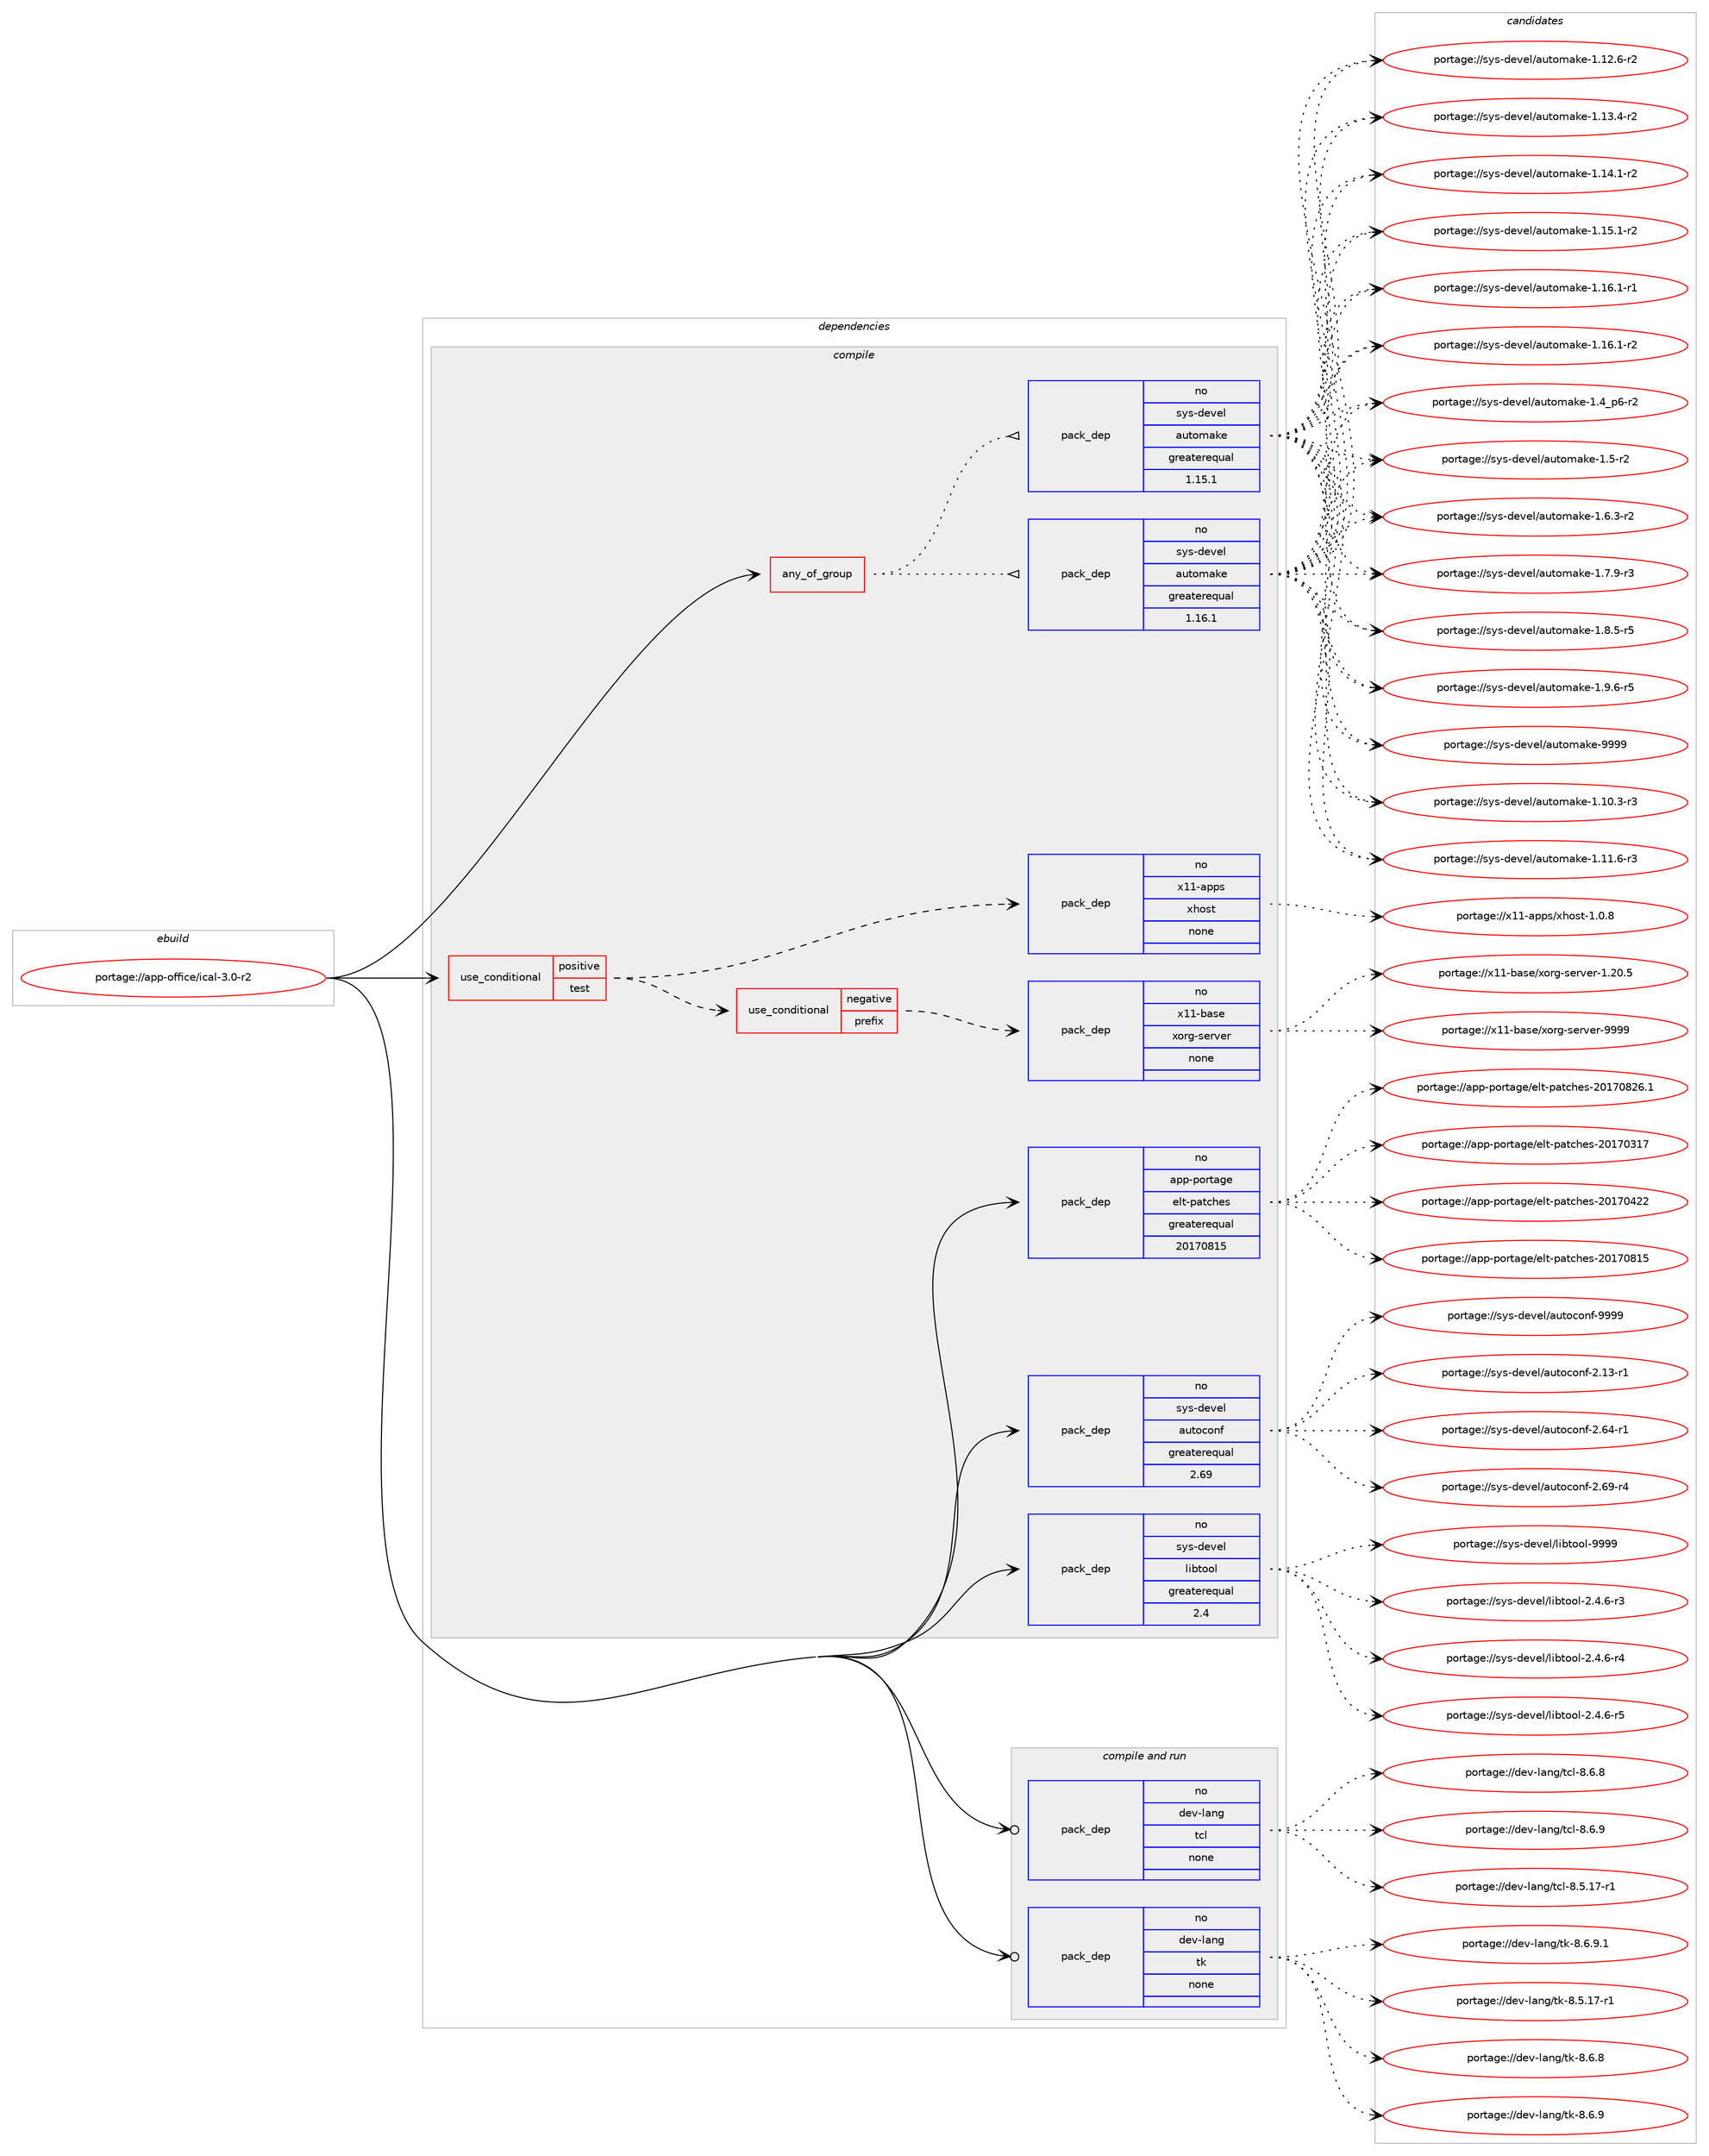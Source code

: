 digraph prolog {

# *************
# Graph options
# *************

newrank=true;
concentrate=true;
compound=true;
graph [rankdir=LR,fontname=Helvetica,fontsize=10,ranksep=1.5];#, ranksep=2.5, nodesep=0.2];
edge  [arrowhead=vee];
node  [fontname=Helvetica,fontsize=10];

# **********
# The ebuild
# **********

subgraph cluster_leftcol {
color=gray;
rank=same;
label=<<i>ebuild</i>>;
id [label="portage://app-office/ical-3.0-r2", color=red, width=4, href="../app-office/ical-3.0-r2.svg"];
}

# ****************
# The dependencies
# ****************

subgraph cluster_midcol {
color=gray;
label=<<i>dependencies</i>>;
subgraph cluster_compile {
fillcolor="#eeeeee";
style=filled;
label=<<i>compile</i>>;
subgraph any616 {
dependency38155 [label=<<TABLE BORDER="0" CELLBORDER="1" CELLSPACING="0" CELLPADDING="4"><TR><TD CELLPADDING="10">any_of_group</TD></TR></TABLE>>, shape=none, color=red];subgraph pack28024 {
dependency38156 [label=<<TABLE BORDER="0" CELLBORDER="1" CELLSPACING="0" CELLPADDING="4" WIDTH="220"><TR><TD ROWSPAN="6" CELLPADDING="30">pack_dep</TD></TR><TR><TD WIDTH="110">no</TD></TR><TR><TD>sys-devel</TD></TR><TR><TD>automake</TD></TR><TR><TD>greaterequal</TD></TR><TR><TD>1.16.1</TD></TR></TABLE>>, shape=none, color=blue];
}
dependency38155:e -> dependency38156:w [weight=20,style="dotted",arrowhead="oinv"];
subgraph pack28025 {
dependency38157 [label=<<TABLE BORDER="0" CELLBORDER="1" CELLSPACING="0" CELLPADDING="4" WIDTH="220"><TR><TD ROWSPAN="6" CELLPADDING="30">pack_dep</TD></TR><TR><TD WIDTH="110">no</TD></TR><TR><TD>sys-devel</TD></TR><TR><TD>automake</TD></TR><TR><TD>greaterequal</TD></TR><TR><TD>1.15.1</TD></TR></TABLE>>, shape=none, color=blue];
}
dependency38155:e -> dependency38157:w [weight=20,style="dotted",arrowhead="oinv"];
}
id:e -> dependency38155:w [weight=20,style="solid",arrowhead="vee"];
subgraph cond9499 {
dependency38158 [label=<<TABLE BORDER="0" CELLBORDER="1" CELLSPACING="0" CELLPADDING="4"><TR><TD ROWSPAN="3" CELLPADDING="10">use_conditional</TD></TR><TR><TD>positive</TD></TR><TR><TD>test</TD></TR></TABLE>>, shape=none, color=red];
subgraph cond9500 {
dependency38159 [label=<<TABLE BORDER="0" CELLBORDER="1" CELLSPACING="0" CELLPADDING="4"><TR><TD ROWSPAN="3" CELLPADDING="10">use_conditional</TD></TR><TR><TD>negative</TD></TR><TR><TD>prefix</TD></TR></TABLE>>, shape=none, color=red];
subgraph pack28026 {
dependency38160 [label=<<TABLE BORDER="0" CELLBORDER="1" CELLSPACING="0" CELLPADDING="4" WIDTH="220"><TR><TD ROWSPAN="6" CELLPADDING="30">pack_dep</TD></TR><TR><TD WIDTH="110">no</TD></TR><TR><TD>x11-base</TD></TR><TR><TD>xorg-server</TD></TR><TR><TD>none</TD></TR><TR><TD></TD></TR></TABLE>>, shape=none, color=blue];
}
dependency38159:e -> dependency38160:w [weight=20,style="dashed",arrowhead="vee"];
}
dependency38158:e -> dependency38159:w [weight=20,style="dashed",arrowhead="vee"];
subgraph pack28027 {
dependency38161 [label=<<TABLE BORDER="0" CELLBORDER="1" CELLSPACING="0" CELLPADDING="4" WIDTH="220"><TR><TD ROWSPAN="6" CELLPADDING="30">pack_dep</TD></TR><TR><TD WIDTH="110">no</TD></TR><TR><TD>x11-apps</TD></TR><TR><TD>xhost</TD></TR><TR><TD>none</TD></TR><TR><TD></TD></TR></TABLE>>, shape=none, color=blue];
}
dependency38158:e -> dependency38161:w [weight=20,style="dashed",arrowhead="vee"];
}
id:e -> dependency38158:w [weight=20,style="solid",arrowhead="vee"];
subgraph pack28028 {
dependency38162 [label=<<TABLE BORDER="0" CELLBORDER="1" CELLSPACING="0" CELLPADDING="4" WIDTH="220"><TR><TD ROWSPAN="6" CELLPADDING="30">pack_dep</TD></TR><TR><TD WIDTH="110">no</TD></TR><TR><TD>app-portage</TD></TR><TR><TD>elt-patches</TD></TR><TR><TD>greaterequal</TD></TR><TR><TD>20170815</TD></TR></TABLE>>, shape=none, color=blue];
}
id:e -> dependency38162:w [weight=20,style="solid",arrowhead="vee"];
subgraph pack28029 {
dependency38163 [label=<<TABLE BORDER="0" CELLBORDER="1" CELLSPACING="0" CELLPADDING="4" WIDTH="220"><TR><TD ROWSPAN="6" CELLPADDING="30">pack_dep</TD></TR><TR><TD WIDTH="110">no</TD></TR><TR><TD>sys-devel</TD></TR><TR><TD>autoconf</TD></TR><TR><TD>greaterequal</TD></TR><TR><TD>2.69</TD></TR></TABLE>>, shape=none, color=blue];
}
id:e -> dependency38163:w [weight=20,style="solid",arrowhead="vee"];
subgraph pack28030 {
dependency38164 [label=<<TABLE BORDER="0" CELLBORDER="1" CELLSPACING="0" CELLPADDING="4" WIDTH="220"><TR><TD ROWSPAN="6" CELLPADDING="30">pack_dep</TD></TR><TR><TD WIDTH="110">no</TD></TR><TR><TD>sys-devel</TD></TR><TR><TD>libtool</TD></TR><TR><TD>greaterequal</TD></TR><TR><TD>2.4</TD></TR></TABLE>>, shape=none, color=blue];
}
id:e -> dependency38164:w [weight=20,style="solid",arrowhead="vee"];
}
subgraph cluster_compileandrun {
fillcolor="#eeeeee";
style=filled;
label=<<i>compile and run</i>>;
subgraph pack28031 {
dependency38165 [label=<<TABLE BORDER="0" CELLBORDER="1" CELLSPACING="0" CELLPADDING="4" WIDTH="220"><TR><TD ROWSPAN="6" CELLPADDING="30">pack_dep</TD></TR><TR><TD WIDTH="110">no</TD></TR><TR><TD>dev-lang</TD></TR><TR><TD>tcl</TD></TR><TR><TD>none</TD></TR><TR><TD></TD></TR></TABLE>>, shape=none, color=blue];
}
id:e -> dependency38165:w [weight=20,style="solid",arrowhead="odotvee"];
subgraph pack28032 {
dependency38166 [label=<<TABLE BORDER="0" CELLBORDER="1" CELLSPACING="0" CELLPADDING="4" WIDTH="220"><TR><TD ROWSPAN="6" CELLPADDING="30">pack_dep</TD></TR><TR><TD WIDTH="110">no</TD></TR><TR><TD>dev-lang</TD></TR><TR><TD>tk</TD></TR><TR><TD>none</TD></TR><TR><TD></TD></TR></TABLE>>, shape=none, color=blue];
}
id:e -> dependency38166:w [weight=20,style="solid",arrowhead="odotvee"];
}
subgraph cluster_run {
fillcolor="#eeeeee";
style=filled;
label=<<i>run</i>>;
}
}

# **************
# The candidates
# **************

subgraph cluster_choices {
rank=same;
color=gray;
label=<<i>candidates</i>>;

subgraph choice28024 {
color=black;
nodesep=1;
choiceportage11512111545100101118101108479711711611110997107101454946494846514511451 [label="portage://sys-devel/automake-1.10.3-r3", color=red, width=4,href="../sys-devel/automake-1.10.3-r3.svg"];
choiceportage11512111545100101118101108479711711611110997107101454946494946544511451 [label="portage://sys-devel/automake-1.11.6-r3", color=red, width=4,href="../sys-devel/automake-1.11.6-r3.svg"];
choiceportage11512111545100101118101108479711711611110997107101454946495046544511450 [label="portage://sys-devel/automake-1.12.6-r2", color=red, width=4,href="../sys-devel/automake-1.12.6-r2.svg"];
choiceportage11512111545100101118101108479711711611110997107101454946495146524511450 [label="portage://sys-devel/automake-1.13.4-r2", color=red, width=4,href="../sys-devel/automake-1.13.4-r2.svg"];
choiceportage11512111545100101118101108479711711611110997107101454946495246494511450 [label="portage://sys-devel/automake-1.14.1-r2", color=red, width=4,href="../sys-devel/automake-1.14.1-r2.svg"];
choiceportage11512111545100101118101108479711711611110997107101454946495346494511450 [label="portage://sys-devel/automake-1.15.1-r2", color=red, width=4,href="../sys-devel/automake-1.15.1-r2.svg"];
choiceportage11512111545100101118101108479711711611110997107101454946495446494511449 [label="portage://sys-devel/automake-1.16.1-r1", color=red, width=4,href="../sys-devel/automake-1.16.1-r1.svg"];
choiceportage11512111545100101118101108479711711611110997107101454946495446494511450 [label="portage://sys-devel/automake-1.16.1-r2", color=red, width=4,href="../sys-devel/automake-1.16.1-r2.svg"];
choiceportage115121115451001011181011084797117116111109971071014549465295112544511450 [label="portage://sys-devel/automake-1.4_p6-r2", color=red, width=4,href="../sys-devel/automake-1.4_p6-r2.svg"];
choiceportage11512111545100101118101108479711711611110997107101454946534511450 [label="portage://sys-devel/automake-1.5-r2", color=red, width=4,href="../sys-devel/automake-1.5-r2.svg"];
choiceportage115121115451001011181011084797117116111109971071014549465446514511450 [label="portage://sys-devel/automake-1.6.3-r2", color=red, width=4,href="../sys-devel/automake-1.6.3-r2.svg"];
choiceportage115121115451001011181011084797117116111109971071014549465546574511451 [label="portage://sys-devel/automake-1.7.9-r3", color=red, width=4,href="../sys-devel/automake-1.7.9-r3.svg"];
choiceportage115121115451001011181011084797117116111109971071014549465646534511453 [label="portage://sys-devel/automake-1.8.5-r5", color=red, width=4,href="../sys-devel/automake-1.8.5-r5.svg"];
choiceportage115121115451001011181011084797117116111109971071014549465746544511453 [label="portage://sys-devel/automake-1.9.6-r5", color=red, width=4,href="../sys-devel/automake-1.9.6-r5.svg"];
choiceportage115121115451001011181011084797117116111109971071014557575757 [label="portage://sys-devel/automake-9999", color=red, width=4,href="../sys-devel/automake-9999.svg"];
dependency38156:e -> choiceportage11512111545100101118101108479711711611110997107101454946494846514511451:w [style=dotted,weight="100"];
dependency38156:e -> choiceportage11512111545100101118101108479711711611110997107101454946494946544511451:w [style=dotted,weight="100"];
dependency38156:e -> choiceportage11512111545100101118101108479711711611110997107101454946495046544511450:w [style=dotted,weight="100"];
dependency38156:e -> choiceportage11512111545100101118101108479711711611110997107101454946495146524511450:w [style=dotted,weight="100"];
dependency38156:e -> choiceportage11512111545100101118101108479711711611110997107101454946495246494511450:w [style=dotted,weight="100"];
dependency38156:e -> choiceportage11512111545100101118101108479711711611110997107101454946495346494511450:w [style=dotted,weight="100"];
dependency38156:e -> choiceportage11512111545100101118101108479711711611110997107101454946495446494511449:w [style=dotted,weight="100"];
dependency38156:e -> choiceportage11512111545100101118101108479711711611110997107101454946495446494511450:w [style=dotted,weight="100"];
dependency38156:e -> choiceportage115121115451001011181011084797117116111109971071014549465295112544511450:w [style=dotted,weight="100"];
dependency38156:e -> choiceportage11512111545100101118101108479711711611110997107101454946534511450:w [style=dotted,weight="100"];
dependency38156:e -> choiceportage115121115451001011181011084797117116111109971071014549465446514511450:w [style=dotted,weight="100"];
dependency38156:e -> choiceportage115121115451001011181011084797117116111109971071014549465546574511451:w [style=dotted,weight="100"];
dependency38156:e -> choiceportage115121115451001011181011084797117116111109971071014549465646534511453:w [style=dotted,weight="100"];
dependency38156:e -> choiceportage115121115451001011181011084797117116111109971071014549465746544511453:w [style=dotted,weight="100"];
dependency38156:e -> choiceportage115121115451001011181011084797117116111109971071014557575757:w [style=dotted,weight="100"];
}
subgraph choice28025 {
color=black;
nodesep=1;
choiceportage11512111545100101118101108479711711611110997107101454946494846514511451 [label="portage://sys-devel/automake-1.10.3-r3", color=red, width=4,href="../sys-devel/automake-1.10.3-r3.svg"];
choiceportage11512111545100101118101108479711711611110997107101454946494946544511451 [label="portage://sys-devel/automake-1.11.6-r3", color=red, width=4,href="../sys-devel/automake-1.11.6-r3.svg"];
choiceportage11512111545100101118101108479711711611110997107101454946495046544511450 [label="portage://sys-devel/automake-1.12.6-r2", color=red, width=4,href="../sys-devel/automake-1.12.6-r2.svg"];
choiceportage11512111545100101118101108479711711611110997107101454946495146524511450 [label="portage://sys-devel/automake-1.13.4-r2", color=red, width=4,href="../sys-devel/automake-1.13.4-r2.svg"];
choiceportage11512111545100101118101108479711711611110997107101454946495246494511450 [label="portage://sys-devel/automake-1.14.1-r2", color=red, width=4,href="../sys-devel/automake-1.14.1-r2.svg"];
choiceportage11512111545100101118101108479711711611110997107101454946495346494511450 [label="portage://sys-devel/automake-1.15.1-r2", color=red, width=4,href="../sys-devel/automake-1.15.1-r2.svg"];
choiceportage11512111545100101118101108479711711611110997107101454946495446494511449 [label="portage://sys-devel/automake-1.16.1-r1", color=red, width=4,href="../sys-devel/automake-1.16.1-r1.svg"];
choiceportage11512111545100101118101108479711711611110997107101454946495446494511450 [label="portage://sys-devel/automake-1.16.1-r2", color=red, width=4,href="../sys-devel/automake-1.16.1-r2.svg"];
choiceportage115121115451001011181011084797117116111109971071014549465295112544511450 [label="portage://sys-devel/automake-1.4_p6-r2", color=red, width=4,href="../sys-devel/automake-1.4_p6-r2.svg"];
choiceportage11512111545100101118101108479711711611110997107101454946534511450 [label="portage://sys-devel/automake-1.5-r2", color=red, width=4,href="../sys-devel/automake-1.5-r2.svg"];
choiceportage115121115451001011181011084797117116111109971071014549465446514511450 [label="portage://sys-devel/automake-1.6.3-r2", color=red, width=4,href="../sys-devel/automake-1.6.3-r2.svg"];
choiceportage115121115451001011181011084797117116111109971071014549465546574511451 [label="portage://sys-devel/automake-1.7.9-r3", color=red, width=4,href="../sys-devel/automake-1.7.9-r3.svg"];
choiceportage115121115451001011181011084797117116111109971071014549465646534511453 [label="portage://sys-devel/automake-1.8.5-r5", color=red, width=4,href="../sys-devel/automake-1.8.5-r5.svg"];
choiceportage115121115451001011181011084797117116111109971071014549465746544511453 [label="portage://sys-devel/automake-1.9.6-r5", color=red, width=4,href="../sys-devel/automake-1.9.6-r5.svg"];
choiceportage115121115451001011181011084797117116111109971071014557575757 [label="portage://sys-devel/automake-9999", color=red, width=4,href="../sys-devel/automake-9999.svg"];
dependency38157:e -> choiceportage11512111545100101118101108479711711611110997107101454946494846514511451:w [style=dotted,weight="100"];
dependency38157:e -> choiceportage11512111545100101118101108479711711611110997107101454946494946544511451:w [style=dotted,weight="100"];
dependency38157:e -> choiceportage11512111545100101118101108479711711611110997107101454946495046544511450:w [style=dotted,weight="100"];
dependency38157:e -> choiceportage11512111545100101118101108479711711611110997107101454946495146524511450:w [style=dotted,weight="100"];
dependency38157:e -> choiceportage11512111545100101118101108479711711611110997107101454946495246494511450:w [style=dotted,weight="100"];
dependency38157:e -> choiceportage11512111545100101118101108479711711611110997107101454946495346494511450:w [style=dotted,weight="100"];
dependency38157:e -> choiceportage11512111545100101118101108479711711611110997107101454946495446494511449:w [style=dotted,weight="100"];
dependency38157:e -> choiceportage11512111545100101118101108479711711611110997107101454946495446494511450:w [style=dotted,weight="100"];
dependency38157:e -> choiceportage115121115451001011181011084797117116111109971071014549465295112544511450:w [style=dotted,weight="100"];
dependency38157:e -> choiceportage11512111545100101118101108479711711611110997107101454946534511450:w [style=dotted,weight="100"];
dependency38157:e -> choiceportage115121115451001011181011084797117116111109971071014549465446514511450:w [style=dotted,weight="100"];
dependency38157:e -> choiceportage115121115451001011181011084797117116111109971071014549465546574511451:w [style=dotted,weight="100"];
dependency38157:e -> choiceportage115121115451001011181011084797117116111109971071014549465646534511453:w [style=dotted,weight="100"];
dependency38157:e -> choiceportage115121115451001011181011084797117116111109971071014549465746544511453:w [style=dotted,weight="100"];
dependency38157:e -> choiceportage115121115451001011181011084797117116111109971071014557575757:w [style=dotted,weight="100"];
}
subgraph choice28026 {
color=black;
nodesep=1;
choiceportage1204949459897115101471201111141034511510111411810111445494650484653 [label="portage://x11-base/xorg-server-1.20.5", color=red, width=4,href="../x11-base/xorg-server-1.20.5.svg"];
choiceportage120494945989711510147120111114103451151011141181011144557575757 [label="portage://x11-base/xorg-server-9999", color=red, width=4,href="../x11-base/xorg-server-9999.svg"];
dependency38160:e -> choiceportage1204949459897115101471201111141034511510111411810111445494650484653:w [style=dotted,weight="100"];
dependency38160:e -> choiceportage120494945989711510147120111114103451151011141181011144557575757:w [style=dotted,weight="100"];
}
subgraph choice28027 {
color=black;
nodesep=1;
choiceportage1204949459711211211547120104111115116454946484656 [label="portage://x11-apps/xhost-1.0.8", color=red, width=4,href="../x11-apps/xhost-1.0.8.svg"];
dependency38161:e -> choiceportage1204949459711211211547120104111115116454946484656:w [style=dotted,weight="100"];
}
subgraph choice28028 {
color=black;
nodesep=1;
choiceportage97112112451121111141169710310147101108116451129711699104101115455048495548514955 [label="portage://app-portage/elt-patches-20170317", color=red, width=4,href="../app-portage/elt-patches-20170317.svg"];
choiceportage97112112451121111141169710310147101108116451129711699104101115455048495548525050 [label="portage://app-portage/elt-patches-20170422", color=red, width=4,href="../app-portage/elt-patches-20170422.svg"];
choiceportage97112112451121111141169710310147101108116451129711699104101115455048495548564953 [label="portage://app-portage/elt-patches-20170815", color=red, width=4,href="../app-portage/elt-patches-20170815.svg"];
choiceportage971121124511211111411697103101471011081164511297116991041011154550484955485650544649 [label="portage://app-portage/elt-patches-20170826.1", color=red, width=4,href="../app-portage/elt-patches-20170826.1.svg"];
dependency38162:e -> choiceportage97112112451121111141169710310147101108116451129711699104101115455048495548514955:w [style=dotted,weight="100"];
dependency38162:e -> choiceportage97112112451121111141169710310147101108116451129711699104101115455048495548525050:w [style=dotted,weight="100"];
dependency38162:e -> choiceportage97112112451121111141169710310147101108116451129711699104101115455048495548564953:w [style=dotted,weight="100"];
dependency38162:e -> choiceportage971121124511211111411697103101471011081164511297116991041011154550484955485650544649:w [style=dotted,weight="100"];
}
subgraph choice28029 {
color=black;
nodesep=1;
choiceportage1151211154510010111810110847971171161119911111010245504649514511449 [label="portage://sys-devel/autoconf-2.13-r1", color=red, width=4,href="../sys-devel/autoconf-2.13-r1.svg"];
choiceportage1151211154510010111810110847971171161119911111010245504654524511449 [label="portage://sys-devel/autoconf-2.64-r1", color=red, width=4,href="../sys-devel/autoconf-2.64-r1.svg"];
choiceportage1151211154510010111810110847971171161119911111010245504654574511452 [label="portage://sys-devel/autoconf-2.69-r4", color=red, width=4,href="../sys-devel/autoconf-2.69-r4.svg"];
choiceportage115121115451001011181011084797117116111991111101024557575757 [label="portage://sys-devel/autoconf-9999", color=red, width=4,href="../sys-devel/autoconf-9999.svg"];
dependency38163:e -> choiceportage1151211154510010111810110847971171161119911111010245504649514511449:w [style=dotted,weight="100"];
dependency38163:e -> choiceportage1151211154510010111810110847971171161119911111010245504654524511449:w [style=dotted,weight="100"];
dependency38163:e -> choiceportage1151211154510010111810110847971171161119911111010245504654574511452:w [style=dotted,weight="100"];
dependency38163:e -> choiceportage115121115451001011181011084797117116111991111101024557575757:w [style=dotted,weight="100"];
}
subgraph choice28030 {
color=black;
nodesep=1;
choiceportage1151211154510010111810110847108105981161111111084550465246544511451 [label="portage://sys-devel/libtool-2.4.6-r3", color=red, width=4,href="../sys-devel/libtool-2.4.6-r3.svg"];
choiceportage1151211154510010111810110847108105981161111111084550465246544511452 [label="portage://sys-devel/libtool-2.4.6-r4", color=red, width=4,href="../sys-devel/libtool-2.4.6-r4.svg"];
choiceportage1151211154510010111810110847108105981161111111084550465246544511453 [label="portage://sys-devel/libtool-2.4.6-r5", color=red, width=4,href="../sys-devel/libtool-2.4.6-r5.svg"];
choiceportage1151211154510010111810110847108105981161111111084557575757 [label="portage://sys-devel/libtool-9999", color=red, width=4,href="../sys-devel/libtool-9999.svg"];
dependency38164:e -> choiceportage1151211154510010111810110847108105981161111111084550465246544511451:w [style=dotted,weight="100"];
dependency38164:e -> choiceportage1151211154510010111810110847108105981161111111084550465246544511452:w [style=dotted,weight="100"];
dependency38164:e -> choiceportage1151211154510010111810110847108105981161111111084550465246544511453:w [style=dotted,weight="100"];
dependency38164:e -> choiceportage1151211154510010111810110847108105981161111111084557575757:w [style=dotted,weight="100"];
}
subgraph choice28031 {
color=black;
nodesep=1;
choiceportage10010111845108971101034711699108455646534649554511449 [label="portage://dev-lang/tcl-8.5.17-r1", color=red, width=4,href="../dev-lang/tcl-8.5.17-r1.svg"];
choiceportage10010111845108971101034711699108455646544656 [label="portage://dev-lang/tcl-8.6.8", color=red, width=4,href="../dev-lang/tcl-8.6.8.svg"];
choiceportage10010111845108971101034711699108455646544657 [label="portage://dev-lang/tcl-8.6.9", color=red, width=4,href="../dev-lang/tcl-8.6.9.svg"];
dependency38165:e -> choiceportage10010111845108971101034711699108455646534649554511449:w [style=dotted,weight="100"];
dependency38165:e -> choiceportage10010111845108971101034711699108455646544656:w [style=dotted,weight="100"];
dependency38165:e -> choiceportage10010111845108971101034711699108455646544657:w [style=dotted,weight="100"];
}
subgraph choice28032 {
color=black;
nodesep=1;
choiceportage100101118451089711010347116107455646534649554511449 [label="portage://dev-lang/tk-8.5.17-r1", color=red, width=4,href="../dev-lang/tk-8.5.17-r1.svg"];
choiceportage100101118451089711010347116107455646544656 [label="portage://dev-lang/tk-8.6.8", color=red, width=4,href="../dev-lang/tk-8.6.8.svg"];
choiceportage100101118451089711010347116107455646544657 [label="portage://dev-lang/tk-8.6.9", color=red, width=4,href="../dev-lang/tk-8.6.9.svg"];
choiceportage1001011184510897110103471161074556465446574649 [label="portage://dev-lang/tk-8.6.9.1", color=red, width=4,href="../dev-lang/tk-8.6.9.1.svg"];
dependency38166:e -> choiceportage100101118451089711010347116107455646534649554511449:w [style=dotted,weight="100"];
dependency38166:e -> choiceportage100101118451089711010347116107455646544656:w [style=dotted,weight="100"];
dependency38166:e -> choiceportage100101118451089711010347116107455646544657:w [style=dotted,weight="100"];
dependency38166:e -> choiceportage1001011184510897110103471161074556465446574649:w [style=dotted,weight="100"];
}
}

}
